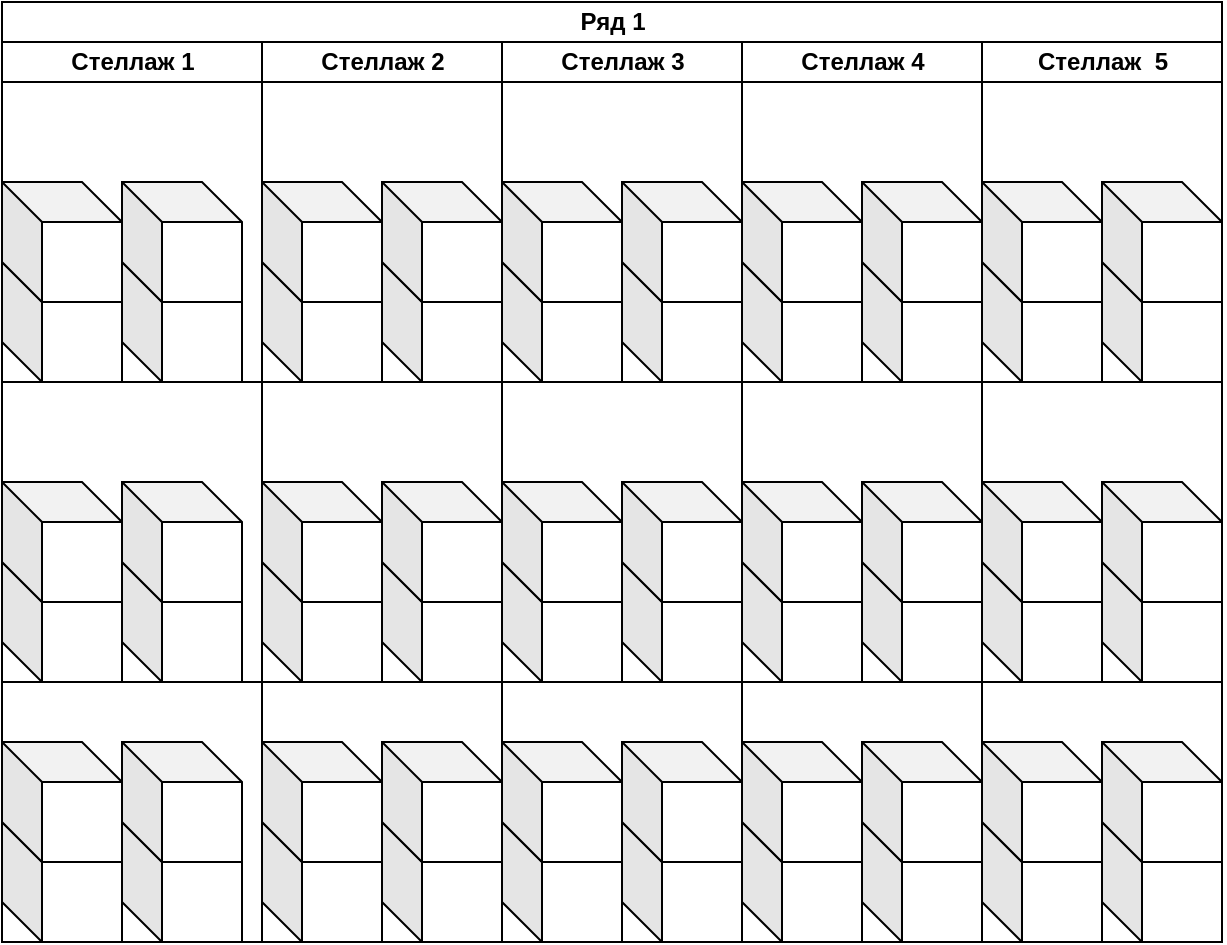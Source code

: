 <mxfile version="22.1.18" type="github">
  <diagram name="Страница — 1" id="5lUb4-LuFrnguoZUQbyz">
    <mxGraphModel dx="1195" dy="667" grid="1" gridSize="10" guides="1" tooltips="1" connect="1" arrows="1" fold="1" page="1" pageScale="1" pageWidth="827" pageHeight="1169" math="0" shadow="0">
      <root>
        <mxCell id="0" />
        <mxCell id="1" parent="0" />
        <mxCell id="oCDhYJYDVwM0s1DfUQqd-2" value="Ряд 1" style="swimlane;childLayout=stackLayout;resizeParent=1;resizeParentMax=0;startSize=20;html=1;" vertex="1" parent="1">
          <mxGeometry x="30" y="100" width="610" height="470" as="geometry" />
        </mxCell>
        <mxCell id="oCDhYJYDVwM0s1DfUQqd-3" value="&lt;p style=&quot;margin: 24px 0px; word-break: break-word;&quot; data-sourcepos=&quot;21:1-21:12&quot;&gt;Стеллаж 1&lt;/p&gt;&lt;ul style=&quot;margin: 4px 0px; padding-inline-start: 36px;&quot; data-sourcepos=&quot;23:1-26:0&quot;&gt;&lt;span style=&quot;color: rgb(227, 227, 227); font-family: &amp;quot;Google Sans&amp;quot;, &amp;quot;Helvetica Neue&amp;quot;, sans-serif; font-size: 16px; font-weight: 400; text-align: start; background-color: rgb(19, 19, 20);&quot;&gt;&lt;/span&gt;&lt;/ul&gt;" style="swimlane;startSize=20;html=1;" vertex="1" parent="oCDhYJYDVwM0s1DfUQqd-2">
          <mxGeometry y="20" width="130" height="450" as="geometry" />
        </mxCell>
        <mxCell id="oCDhYJYDVwM0s1DfUQqd-76" value="" style="shape=cube;whiteSpace=wrap;html=1;boundedLbl=1;backgroundOutline=1;darkOpacity=0.05;darkOpacity2=0.1;direction=east;" vertex="1" parent="oCDhYJYDVwM0s1DfUQqd-3">
          <mxGeometry x="60" y="110" width="60" height="60" as="geometry" />
        </mxCell>
        <mxCell id="oCDhYJYDVwM0s1DfUQqd-77" value="" style="shape=cube;whiteSpace=wrap;html=1;boundedLbl=1;backgroundOutline=1;darkOpacity=0.05;darkOpacity2=0.1;direction=east;" vertex="1" parent="oCDhYJYDVwM0s1DfUQqd-3">
          <mxGeometry y="110" width="60" height="60" as="geometry" />
        </mxCell>
        <mxCell id="oCDhYJYDVwM0s1DfUQqd-78" value="" style="shape=cube;whiteSpace=wrap;html=1;boundedLbl=1;backgroundOutline=1;darkOpacity=0.05;darkOpacity2=0.1;direction=east;" vertex="1" parent="oCDhYJYDVwM0s1DfUQqd-3">
          <mxGeometry x="60" y="70" width="60" height="60" as="geometry" />
        </mxCell>
        <mxCell id="oCDhYJYDVwM0s1DfUQqd-79" value="" style="shape=cube;whiteSpace=wrap;html=1;boundedLbl=1;backgroundOutline=1;darkOpacity=0.05;darkOpacity2=0.1;direction=east;" vertex="1" parent="oCDhYJYDVwM0s1DfUQqd-3">
          <mxGeometry y="70" width="60" height="60" as="geometry" />
        </mxCell>
        <mxCell id="oCDhYJYDVwM0s1DfUQqd-80" value="" style="shape=cube;whiteSpace=wrap;html=1;boundedLbl=1;backgroundOutline=1;darkOpacity=0.05;darkOpacity2=0.1;direction=east;" vertex="1" parent="oCDhYJYDVwM0s1DfUQqd-3">
          <mxGeometry x="60" y="260" width="60" height="60" as="geometry" />
        </mxCell>
        <mxCell id="oCDhYJYDVwM0s1DfUQqd-81" value="" style="shape=cube;whiteSpace=wrap;html=1;boundedLbl=1;backgroundOutline=1;darkOpacity=0.05;darkOpacity2=0.1;direction=east;" vertex="1" parent="oCDhYJYDVwM0s1DfUQqd-3">
          <mxGeometry y="260" width="60" height="60" as="geometry" />
        </mxCell>
        <mxCell id="oCDhYJYDVwM0s1DfUQqd-82" value="" style="shape=cube;whiteSpace=wrap;html=1;boundedLbl=1;backgroundOutline=1;darkOpacity=0.05;darkOpacity2=0.1;direction=east;" vertex="1" parent="oCDhYJYDVwM0s1DfUQqd-3">
          <mxGeometry x="60" y="220" width="60" height="60" as="geometry" />
        </mxCell>
        <mxCell id="oCDhYJYDVwM0s1DfUQqd-83" value="" style="shape=cube;whiteSpace=wrap;html=1;boundedLbl=1;backgroundOutline=1;darkOpacity=0.05;darkOpacity2=0.1;direction=east;" vertex="1" parent="oCDhYJYDVwM0s1DfUQqd-3">
          <mxGeometry y="220" width="60" height="60" as="geometry" />
        </mxCell>
        <mxCell id="oCDhYJYDVwM0s1DfUQqd-84" value="" style="shape=cube;whiteSpace=wrap;html=1;boundedLbl=1;backgroundOutline=1;darkOpacity=0.05;darkOpacity2=0.1;direction=east;" vertex="1" parent="oCDhYJYDVwM0s1DfUQqd-3">
          <mxGeometry x="60" y="390" width="60" height="60" as="geometry" />
        </mxCell>
        <mxCell id="oCDhYJYDVwM0s1DfUQqd-85" value="" style="shape=cube;whiteSpace=wrap;html=1;boundedLbl=1;backgroundOutline=1;darkOpacity=0.05;darkOpacity2=0.1;direction=east;" vertex="1" parent="oCDhYJYDVwM0s1DfUQqd-3">
          <mxGeometry y="390" width="60" height="60" as="geometry" />
        </mxCell>
        <mxCell id="oCDhYJYDVwM0s1DfUQqd-86" value="" style="shape=cube;whiteSpace=wrap;html=1;boundedLbl=1;backgroundOutline=1;darkOpacity=0.05;darkOpacity2=0.1;direction=east;" vertex="1" parent="oCDhYJYDVwM0s1DfUQqd-3">
          <mxGeometry x="60" y="350" width="60" height="60" as="geometry" />
        </mxCell>
        <mxCell id="oCDhYJYDVwM0s1DfUQqd-87" value="" style="shape=cube;whiteSpace=wrap;html=1;boundedLbl=1;backgroundOutline=1;darkOpacity=0.05;darkOpacity2=0.1;direction=east;" vertex="1" parent="oCDhYJYDVwM0s1DfUQqd-3">
          <mxGeometry y="350" width="60" height="60" as="geometry" />
        </mxCell>
        <mxCell id="oCDhYJYDVwM0s1DfUQqd-4" value="Стеллаж 2" style="swimlane;startSize=20;html=1;" vertex="1" parent="oCDhYJYDVwM0s1DfUQqd-2">
          <mxGeometry x="130" y="20" width="120" height="450" as="geometry" />
        </mxCell>
        <mxCell id="oCDhYJYDVwM0s1DfUQqd-64" value="" style="shape=cube;whiteSpace=wrap;html=1;boundedLbl=1;backgroundOutline=1;darkOpacity=0.05;darkOpacity2=0.1;direction=east;" vertex="1" parent="oCDhYJYDVwM0s1DfUQqd-4">
          <mxGeometry x="60" y="110" width="60" height="60" as="geometry" />
        </mxCell>
        <mxCell id="oCDhYJYDVwM0s1DfUQqd-65" value="" style="shape=cube;whiteSpace=wrap;html=1;boundedLbl=1;backgroundOutline=1;darkOpacity=0.05;darkOpacity2=0.1;direction=east;" vertex="1" parent="oCDhYJYDVwM0s1DfUQqd-4">
          <mxGeometry y="110" width="60" height="60" as="geometry" />
        </mxCell>
        <mxCell id="oCDhYJYDVwM0s1DfUQqd-66" value="" style="shape=cube;whiteSpace=wrap;html=1;boundedLbl=1;backgroundOutline=1;darkOpacity=0.05;darkOpacity2=0.1;direction=east;" vertex="1" parent="oCDhYJYDVwM0s1DfUQqd-4">
          <mxGeometry x="60" y="70" width="60" height="60" as="geometry" />
        </mxCell>
        <mxCell id="oCDhYJYDVwM0s1DfUQqd-67" value="" style="shape=cube;whiteSpace=wrap;html=1;boundedLbl=1;backgroundOutline=1;darkOpacity=0.05;darkOpacity2=0.1;direction=east;" vertex="1" parent="oCDhYJYDVwM0s1DfUQqd-4">
          <mxGeometry y="70" width="60" height="60" as="geometry" />
        </mxCell>
        <mxCell id="oCDhYJYDVwM0s1DfUQqd-68" value="" style="shape=cube;whiteSpace=wrap;html=1;boundedLbl=1;backgroundOutline=1;darkOpacity=0.05;darkOpacity2=0.1;direction=east;" vertex="1" parent="oCDhYJYDVwM0s1DfUQqd-4">
          <mxGeometry x="60" y="260" width="60" height="60" as="geometry" />
        </mxCell>
        <mxCell id="oCDhYJYDVwM0s1DfUQqd-69" value="" style="shape=cube;whiteSpace=wrap;html=1;boundedLbl=1;backgroundOutline=1;darkOpacity=0.05;darkOpacity2=0.1;direction=east;" vertex="1" parent="oCDhYJYDVwM0s1DfUQqd-4">
          <mxGeometry y="260" width="60" height="60" as="geometry" />
        </mxCell>
        <mxCell id="oCDhYJYDVwM0s1DfUQqd-70" value="" style="shape=cube;whiteSpace=wrap;html=1;boundedLbl=1;backgroundOutline=1;darkOpacity=0.05;darkOpacity2=0.1;direction=east;" vertex="1" parent="oCDhYJYDVwM0s1DfUQqd-4">
          <mxGeometry x="60" y="220" width="60" height="60" as="geometry" />
        </mxCell>
        <mxCell id="oCDhYJYDVwM0s1DfUQqd-71" value="" style="shape=cube;whiteSpace=wrap;html=1;boundedLbl=1;backgroundOutline=1;darkOpacity=0.05;darkOpacity2=0.1;direction=east;" vertex="1" parent="oCDhYJYDVwM0s1DfUQqd-4">
          <mxGeometry y="220" width="60" height="60" as="geometry" />
        </mxCell>
        <mxCell id="oCDhYJYDVwM0s1DfUQqd-72" value="" style="shape=cube;whiteSpace=wrap;html=1;boundedLbl=1;backgroundOutline=1;darkOpacity=0.05;darkOpacity2=0.1;direction=east;" vertex="1" parent="oCDhYJYDVwM0s1DfUQqd-4">
          <mxGeometry x="60" y="390" width="60" height="60" as="geometry" />
        </mxCell>
        <mxCell id="oCDhYJYDVwM0s1DfUQqd-73" value="" style="shape=cube;whiteSpace=wrap;html=1;boundedLbl=1;backgroundOutline=1;darkOpacity=0.05;darkOpacity2=0.1;direction=east;" vertex="1" parent="oCDhYJYDVwM0s1DfUQqd-4">
          <mxGeometry y="390" width="60" height="60" as="geometry" />
        </mxCell>
        <mxCell id="oCDhYJYDVwM0s1DfUQqd-74" value="" style="shape=cube;whiteSpace=wrap;html=1;boundedLbl=1;backgroundOutline=1;darkOpacity=0.05;darkOpacity2=0.1;direction=east;" vertex="1" parent="oCDhYJYDVwM0s1DfUQqd-4">
          <mxGeometry x="60" y="350" width="60" height="60" as="geometry" />
        </mxCell>
        <mxCell id="oCDhYJYDVwM0s1DfUQqd-75" value="" style="shape=cube;whiteSpace=wrap;html=1;boundedLbl=1;backgroundOutline=1;darkOpacity=0.05;darkOpacity2=0.1;direction=east;" vertex="1" parent="oCDhYJYDVwM0s1DfUQqd-4">
          <mxGeometry y="350" width="60" height="60" as="geometry" />
        </mxCell>
        <mxCell id="oCDhYJYDVwM0s1DfUQqd-5" value="Стеллаж&amp;nbsp;3" style="swimlane;startSize=20;html=1;" vertex="1" parent="oCDhYJYDVwM0s1DfUQqd-2">
          <mxGeometry x="250" y="20" width="120" height="450" as="geometry" />
        </mxCell>
        <mxCell id="oCDhYJYDVwM0s1DfUQqd-10" value="" style="endArrow=none;html=1;rounded=0;" edge="1" parent="oCDhYJYDVwM0s1DfUQqd-5">
          <mxGeometry width="50" height="50" relative="1" as="geometry">
            <mxPoint x="-250" y="170" as="sourcePoint" />
            <mxPoint x="360" y="170" as="targetPoint" />
          </mxGeometry>
        </mxCell>
        <mxCell id="oCDhYJYDVwM0s1DfUQqd-52" value="" style="shape=cube;whiteSpace=wrap;html=1;boundedLbl=1;backgroundOutline=1;darkOpacity=0.05;darkOpacity2=0.1;direction=east;" vertex="1" parent="oCDhYJYDVwM0s1DfUQqd-5">
          <mxGeometry x="60" y="110" width="60" height="60" as="geometry" />
        </mxCell>
        <mxCell id="oCDhYJYDVwM0s1DfUQqd-53" value="" style="shape=cube;whiteSpace=wrap;html=1;boundedLbl=1;backgroundOutline=1;darkOpacity=0.05;darkOpacity2=0.1;direction=east;" vertex="1" parent="oCDhYJYDVwM0s1DfUQqd-5">
          <mxGeometry y="110" width="60" height="60" as="geometry" />
        </mxCell>
        <mxCell id="oCDhYJYDVwM0s1DfUQqd-54" value="" style="shape=cube;whiteSpace=wrap;html=1;boundedLbl=1;backgroundOutline=1;darkOpacity=0.05;darkOpacity2=0.1;direction=east;" vertex="1" parent="oCDhYJYDVwM0s1DfUQqd-5">
          <mxGeometry x="60" y="70" width="60" height="60" as="geometry" />
        </mxCell>
        <mxCell id="oCDhYJYDVwM0s1DfUQqd-55" value="" style="shape=cube;whiteSpace=wrap;html=1;boundedLbl=1;backgroundOutline=1;darkOpacity=0.05;darkOpacity2=0.1;direction=east;" vertex="1" parent="oCDhYJYDVwM0s1DfUQqd-5">
          <mxGeometry y="70" width="60" height="60" as="geometry" />
        </mxCell>
        <mxCell id="oCDhYJYDVwM0s1DfUQqd-56" value="" style="shape=cube;whiteSpace=wrap;html=1;boundedLbl=1;backgroundOutline=1;darkOpacity=0.05;darkOpacity2=0.1;direction=east;" vertex="1" parent="oCDhYJYDVwM0s1DfUQqd-5">
          <mxGeometry x="60" y="260" width="60" height="60" as="geometry" />
        </mxCell>
        <mxCell id="oCDhYJYDVwM0s1DfUQqd-57" value="" style="shape=cube;whiteSpace=wrap;html=1;boundedLbl=1;backgroundOutline=1;darkOpacity=0.05;darkOpacity2=0.1;direction=east;" vertex="1" parent="oCDhYJYDVwM0s1DfUQqd-5">
          <mxGeometry y="260" width="60" height="60" as="geometry" />
        </mxCell>
        <mxCell id="oCDhYJYDVwM0s1DfUQqd-58" value="" style="shape=cube;whiteSpace=wrap;html=1;boundedLbl=1;backgroundOutline=1;darkOpacity=0.05;darkOpacity2=0.1;direction=east;" vertex="1" parent="oCDhYJYDVwM0s1DfUQqd-5">
          <mxGeometry x="60" y="220" width="60" height="60" as="geometry" />
        </mxCell>
        <mxCell id="oCDhYJYDVwM0s1DfUQqd-59" value="" style="shape=cube;whiteSpace=wrap;html=1;boundedLbl=1;backgroundOutline=1;darkOpacity=0.05;darkOpacity2=0.1;direction=east;" vertex="1" parent="oCDhYJYDVwM0s1DfUQqd-5">
          <mxGeometry y="220" width="60" height="60" as="geometry" />
        </mxCell>
        <mxCell id="oCDhYJYDVwM0s1DfUQqd-60" value="" style="shape=cube;whiteSpace=wrap;html=1;boundedLbl=1;backgroundOutline=1;darkOpacity=0.05;darkOpacity2=0.1;direction=east;" vertex="1" parent="oCDhYJYDVwM0s1DfUQqd-5">
          <mxGeometry x="60" y="390" width="60" height="60" as="geometry" />
        </mxCell>
        <mxCell id="oCDhYJYDVwM0s1DfUQqd-61" value="" style="shape=cube;whiteSpace=wrap;html=1;boundedLbl=1;backgroundOutline=1;darkOpacity=0.05;darkOpacity2=0.1;direction=east;" vertex="1" parent="oCDhYJYDVwM0s1DfUQqd-5">
          <mxGeometry y="390" width="60" height="60" as="geometry" />
        </mxCell>
        <mxCell id="oCDhYJYDVwM0s1DfUQqd-62" value="" style="shape=cube;whiteSpace=wrap;html=1;boundedLbl=1;backgroundOutline=1;darkOpacity=0.05;darkOpacity2=0.1;direction=east;" vertex="1" parent="oCDhYJYDVwM0s1DfUQqd-5">
          <mxGeometry x="60" y="350" width="60" height="60" as="geometry" />
        </mxCell>
        <mxCell id="oCDhYJYDVwM0s1DfUQqd-63" value="" style="shape=cube;whiteSpace=wrap;html=1;boundedLbl=1;backgroundOutline=1;darkOpacity=0.05;darkOpacity2=0.1;direction=east;" vertex="1" parent="oCDhYJYDVwM0s1DfUQqd-5">
          <mxGeometry y="350" width="60" height="60" as="geometry" />
        </mxCell>
        <mxCell id="oCDhYJYDVwM0s1DfUQqd-7" value="Стеллаж 4" style="swimlane;startSize=20;html=1;" vertex="1" parent="oCDhYJYDVwM0s1DfUQqd-2">
          <mxGeometry x="370" y="20" width="120" height="450" as="geometry" />
        </mxCell>
        <mxCell id="oCDhYJYDVwM0s1DfUQqd-40" value="" style="shape=cube;whiteSpace=wrap;html=1;boundedLbl=1;backgroundOutline=1;darkOpacity=0.05;darkOpacity2=0.1;direction=east;" vertex="1" parent="oCDhYJYDVwM0s1DfUQqd-7">
          <mxGeometry x="60" y="110" width="60" height="60" as="geometry" />
        </mxCell>
        <mxCell id="oCDhYJYDVwM0s1DfUQqd-41" value="" style="shape=cube;whiteSpace=wrap;html=1;boundedLbl=1;backgroundOutline=1;darkOpacity=0.05;darkOpacity2=0.1;direction=east;" vertex="1" parent="oCDhYJYDVwM0s1DfUQqd-7">
          <mxGeometry y="110" width="60" height="60" as="geometry" />
        </mxCell>
        <mxCell id="oCDhYJYDVwM0s1DfUQqd-42" value="" style="shape=cube;whiteSpace=wrap;html=1;boundedLbl=1;backgroundOutline=1;darkOpacity=0.05;darkOpacity2=0.1;direction=east;" vertex="1" parent="oCDhYJYDVwM0s1DfUQqd-7">
          <mxGeometry x="60" y="70" width="60" height="60" as="geometry" />
        </mxCell>
        <mxCell id="oCDhYJYDVwM0s1DfUQqd-43" value="" style="shape=cube;whiteSpace=wrap;html=1;boundedLbl=1;backgroundOutline=1;darkOpacity=0.05;darkOpacity2=0.1;direction=east;" vertex="1" parent="oCDhYJYDVwM0s1DfUQqd-7">
          <mxGeometry y="70" width="60" height="60" as="geometry" />
        </mxCell>
        <mxCell id="oCDhYJYDVwM0s1DfUQqd-44" value="" style="shape=cube;whiteSpace=wrap;html=1;boundedLbl=1;backgroundOutline=1;darkOpacity=0.05;darkOpacity2=0.1;direction=east;" vertex="1" parent="oCDhYJYDVwM0s1DfUQqd-7">
          <mxGeometry x="60" y="260" width="60" height="60" as="geometry" />
        </mxCell>
        <mxCell id="oCDhYJYDVwM0s1DfUQqd-45" value="" style="shape=cube;whiteSpace=wrap;html=1;boundedLbl=1;backgroundOutline=1;darkOpacity=0.05;darkOpacity2=0.1;direction=east;" vertex="1" parent="oCDhYJYDVwM0s1DfUQqd-7">
          <mxGeometry y="260" width="60" height="60" as="geometry" />
        </mxCell>
        <mxCell id="oCDhYJYDVwM0s1DfUQqd-46" value="" style="shape=cube;whiteSpace=wrap;html=1;boundedLbl=1;backgroundOutline=1;darkOpacity=0.05;darkOpacity2=0.1;direction=east;" vertex="1" parent="oCDhYJYDVwM0s1DfUQqd-7">
          <mxGeometry x="60" y="220" width="60" height="60" as="geometry" />
        </mxCell>
        <mxCell id="oCDhYJYDVwM0s1DfUQqd-47" value="" style="shape=cube;whiteSpace=wrap;html=1;boundedLbl=1;backgroundOutline=1;darkOpacity=0.05;darkOpacity2=0.1;direction=east;" vertex="1" parent="oCDhYJYDVwM0s1DfUQqd-7">
          <mxGeometry y="220" width="60" height="60" as="geometry" />
        </mxCell>
        <mxCell id="oCDhYJYDVwM0s1DfUQqd-48" value="" style="shape=cube;whiteSpace=wrap;html=1;boundedLbl=1;backgroundOutline=1;darkOpacity=0.05;darkOpacity2=0.1;direction=east;" vertex="1" parent="oCDhYJYDVwM0s1DfUQqd-7">
          <mxGeometry x="60" y="390" width="60" height="60" as="geometry" />
        </mxCell>
        <mxCell id="oCDhYJYDVwM0s1DfUQqd-49" value="" style="shape=cube;whiteSpace=wrap;html=1;boundedLbl=1;backgroundOutline=1;darkOpacity=0.05;darkOpacity2=0.1;direction=east;" vertex="1" parent="oCDhYJYDVwM0s1DfUQqd-7">
          <mxGeometry y="390" width="60" height="60" as="geometry" />
        </mxCell>
        <mxCell id="oCDhYJYDVwM0s1DfUQqd-50" value="" style="shape=cube;whiteSpace=wrap;html=1;boundedLbl=1;backgroundOutline=1;darkOpacity=0.05;darkOpacity2=0.1;direction=east;" vertex="1" parent="oCDhYJYDVwM0s1DfUQqd-7">
          <mxGeometry x="60" y="350" width="60" height="60" as="geometry" />
        </mxCell>
        <mxCell id="oCDhYJYDVwM0s1DfUQqd-51" value="" style="shape=cube;whiteSpace=wrap;html=1;boundedLbl=1;backgroundOutline=1;darkOpacity=0.05;darkOpacity2=0.1;direction=east;" vertex="1" parent="oCDhYJYDVwM0s1DfUQqd-7">
          <mxGeometry y="350" width="60" height="60" as="geometry" />
        </mxCell>
        <mxCell id="oCDhYJYDVwM0s1DfUQqd-8" value="Стеллаж&amp;nbsp; 5" style="swimlane;startSize=20;html=1;" vertex="1" parent="oCDhYJYDVwM0s1DfUQqd-2">
          <mxGeometry x="490" y="20" width="120" height="450" as="geometry" />
        </mxCell>
        <mxCell id="oCDhYJYDVwM0s1DfUQqd-11" value="" style="shape=cube;whiteSpace=wrap;html=1;boundedLbl=1;backgroundOutline=1;darkOpacity=0.05;darkOpacity2=0.1;direction=east;" vertex="1" parent="oCDhYJYDVwM0s1DfUQqd-8">
          <mxGeometry x="60" y="110" width="60" height="60" as="geometry" />
        </mxCell>
        <mxCell id="oCDhYJYDVwM0s1DfUQqd-12" value="" style="shape=cube;whiteSpace=wrap;html=1;boundedLbl=1;backgroundOutline=1;darkOpacity=0.05;darkOpacity2=0.1;direction=east;" vertex="1" parent="oCDhYJYDVwM0s1DfUQqd-8">
          <mxGeometry y="110" width="60" height="60" as="geometry" />
        </mxCell>
        <mxCell id="oCDhYJYDVwM0s1DfUQqd-13" value="" style="shape=cube;whiteSpace=wrap;html=1;boundedLbl=1;backgroundOutline=1;darkOpacity=0.05;darkOpacity2=0.1;direction=east;" vertex="1" parent="oCDhYJYDVwM0s1DfUQqd-8">
          <mxGeometry x="60" y="70" width="60" height="60" as="geometry" />
        </mxCell>
        <mxCell id="oCDhYJYDVwM0s1DfUQqd-14" value="" style="shape=cube;whiteSpace=wrap;html=1;boundedLbl=1;backgroundOutline=1;darkOpacity=0.05;darkOpacity2=0.1;direction=east;" vertex="1" parent="oCDhYJYDVwM0s1DfUQqd-8">
          <mxGeometry y="70" width="60" height="60" as="geometry" />
        </mxCell>
        <mxCell id="oCDhYJYDVwM0s1DfUQqd-9" value="" style="endArrow=none;html=1;rounded=0;" edge="1" parent="oCDhYJYDVwM0s1DfUQqd-8">
          <mxGeometry width="50" height="50" relative="1" as="geometry">
            <mxPoint x="-490" y="320" as="sourcePoint" />
            <mxPoint x="120" y="320" as="targetPoint" />
          </mxGeometry>
        </mxCell>
        <mxCell id="oCDhYJYDVwM0s1DfUQqd-32" value="" style="shape=cube;whiteSpace=wrap;html=1;boundedLbl=1;backgroundOutline=1;darkOpacity=0.05;darkOpacity2=0.1;direction=east;" vertex="1" parent="oCDhYJYDVwM0s1DfUQqd-8">
          <mxGeometry x="60" y="260" width="60" height="60" as="geometry" />
        </mxCell>
        <mxCell id="oCDhYJYDVwM0s1DfUQqd-33" value="" style="shape=cube;whiteSpace=wrap;html=1;boundedLbl=1;backgroundOutline=1;darkOpacity=0.05;darkOpacity2=0.1;direction=east;" vertex="1" parent="oCDhYJYDVwM0s1DfUQqd-8">
          <mxGeometry y="260" width="60" height="60" as="geometry" />
        </mxCell>
        <mxCell id="oCDhYJYDVwM0s1DfUQqd-34" value="" style="shape=cube;whiteSpace=wrap;html=1;boundedLbl=1;backgroundOutline=1;darkOpacity=0.05;darkOpacity2=0.1;direction=east;" vertex="1" parent="oCDhYJYDVwM0s1DfUQqd-8">
          <mxGeometry x="60" y="220" width="60" height="60" as="geometry" />
        </mxCell>
        <mxCell id="oCDhYJYDVwM0s1DfUQqd-35" value="" style="shape=cube;whiteSpace=wrap;html=1;boundedLbl=1;backgroundOutline=1;darkOpacity=0.05;darkOpacity2=0.1;direction=east;" vertex="1" parent="oCDhYJYDVwM0s1DfUQqd-8">
          <mxGeometry y="220" width="60" height="60" as="geometry" />
        </mxCell>
        <mxCell id="oCDhYJYDVwM0s1DfUQqd-36" value="" style="shape=cube;whiteSpace=wrap;html=1;boundedLbl=1;backgroundOutline=1;darkOpacity=0.05;darkOpacity2=0.1;direction=east;" vertex="1" parent="oCDhYJYDVwM0s1DfUQqd-8">
          <mxGeometry x="60" y="390" width="60" height="60" as="geometry" />
        </mxCell>
        <mxCell id="oCDhYJYDVwM0s1DfUQqd-37" value="" style="shape=cube;whiteSpace=wrap;html=1;boundedLbl=1;backgroundOutline=1;darkOpacity=0.05;darkOpacity2=0.1;direction=east;" vertex="1" parent="oCDhYJYDVwM0s1DfUQqd-8">
          <mxGeometry y="390" width="60" height="60" as="geometry" />
        </mxCell>
        <mxCell id="oCDhYJYDVwM0s1DfUQqd-38" value="" style="shape=cube;whiteSpace=wrap;html=1;boundedLbl=1;backgroundOutline=1;darkOpacity=0.05;darkOpacity2=0.1;direction=east;" vertex="1" parent="oCDhYJYDVwM0s1DfUQqd-8">
          <mxGeometry x="60" y="350" width="60" height="60" as="geometry" />
        </mxCell>
        <mxCell id="oCDhYJYDVwM0s1DfUQqd-39" value="" style="shape=cube;whiteSpace=wrap;html=1;boundedLbl=1;backgroundOutline=1;darkOpacity=0.05;darkOpacity2=0.1;direction=east;" vertex="1" parent="oCDhYJYDVwM0s1DfUQqd-8">
          <mxGeometry y="350" width="60" height="60" as="geometry" />
        </mxCell>
      </root>
    </mxGraphModel>
  </diagram>
</mxfile>
